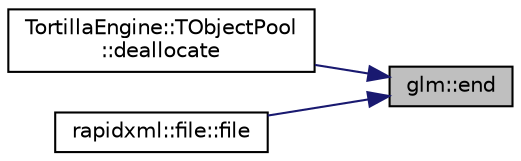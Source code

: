 digraph "glm::end"
{
 // LATEX_PDF_SIZE
  edge [fontname="Helvetica",fontsize="10",labelfontname="Helvetica",labelfontsize="10"];
  node [fontname="Helvetica",fontsize="10",shape=record];
  rankdir="RL";
  Node1 [label="glm::end",height=0.2,width=0.4,color="black", fillcolor="grey75", style="filled", fontcolor="black",tooltip=" "];
  Node1 -> Node2 [dir="back",color="midnightblue",fontsize="10",style="solid",fontname="Helvetica"];
  Node2 [label="TortillaEngine::TObjectPool\l::deallocate",height=0.2,width=0.4,color="black", fillcolor="white", style="filled",URL="$class_tortilla_engine_1_1_t_object_pool.html#ae055302e129d5db6b112ec42c5fd3c9f",tooltip=" "];
  Node1 -> Node3 [dir="back",color="midnightblue",fontsize="10",style="solid",fontname="Helvetica"];
  Node3 [label="rapidxml::file::file",height=0.2,width=0.4,color="black", fillcolor="white", style="filled",URL="$classrapidxml_1_1file.html#ae881a3cab1fe7152d45c92a8d7606cb3",tooltip=" "];
}
